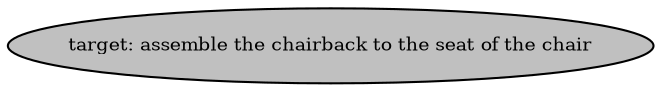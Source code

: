digraph pastafarianism {
ordering=out;
graph [fontname="times-roman"];
node [fontname="times-roman"];
edge [fontname="times-roman"];
target [fillcolor=gray, fontcolor=black, fontsize=9, label="target: assemble the chairback to the seat of the chair", shape=ellipse, style=filled];
}
